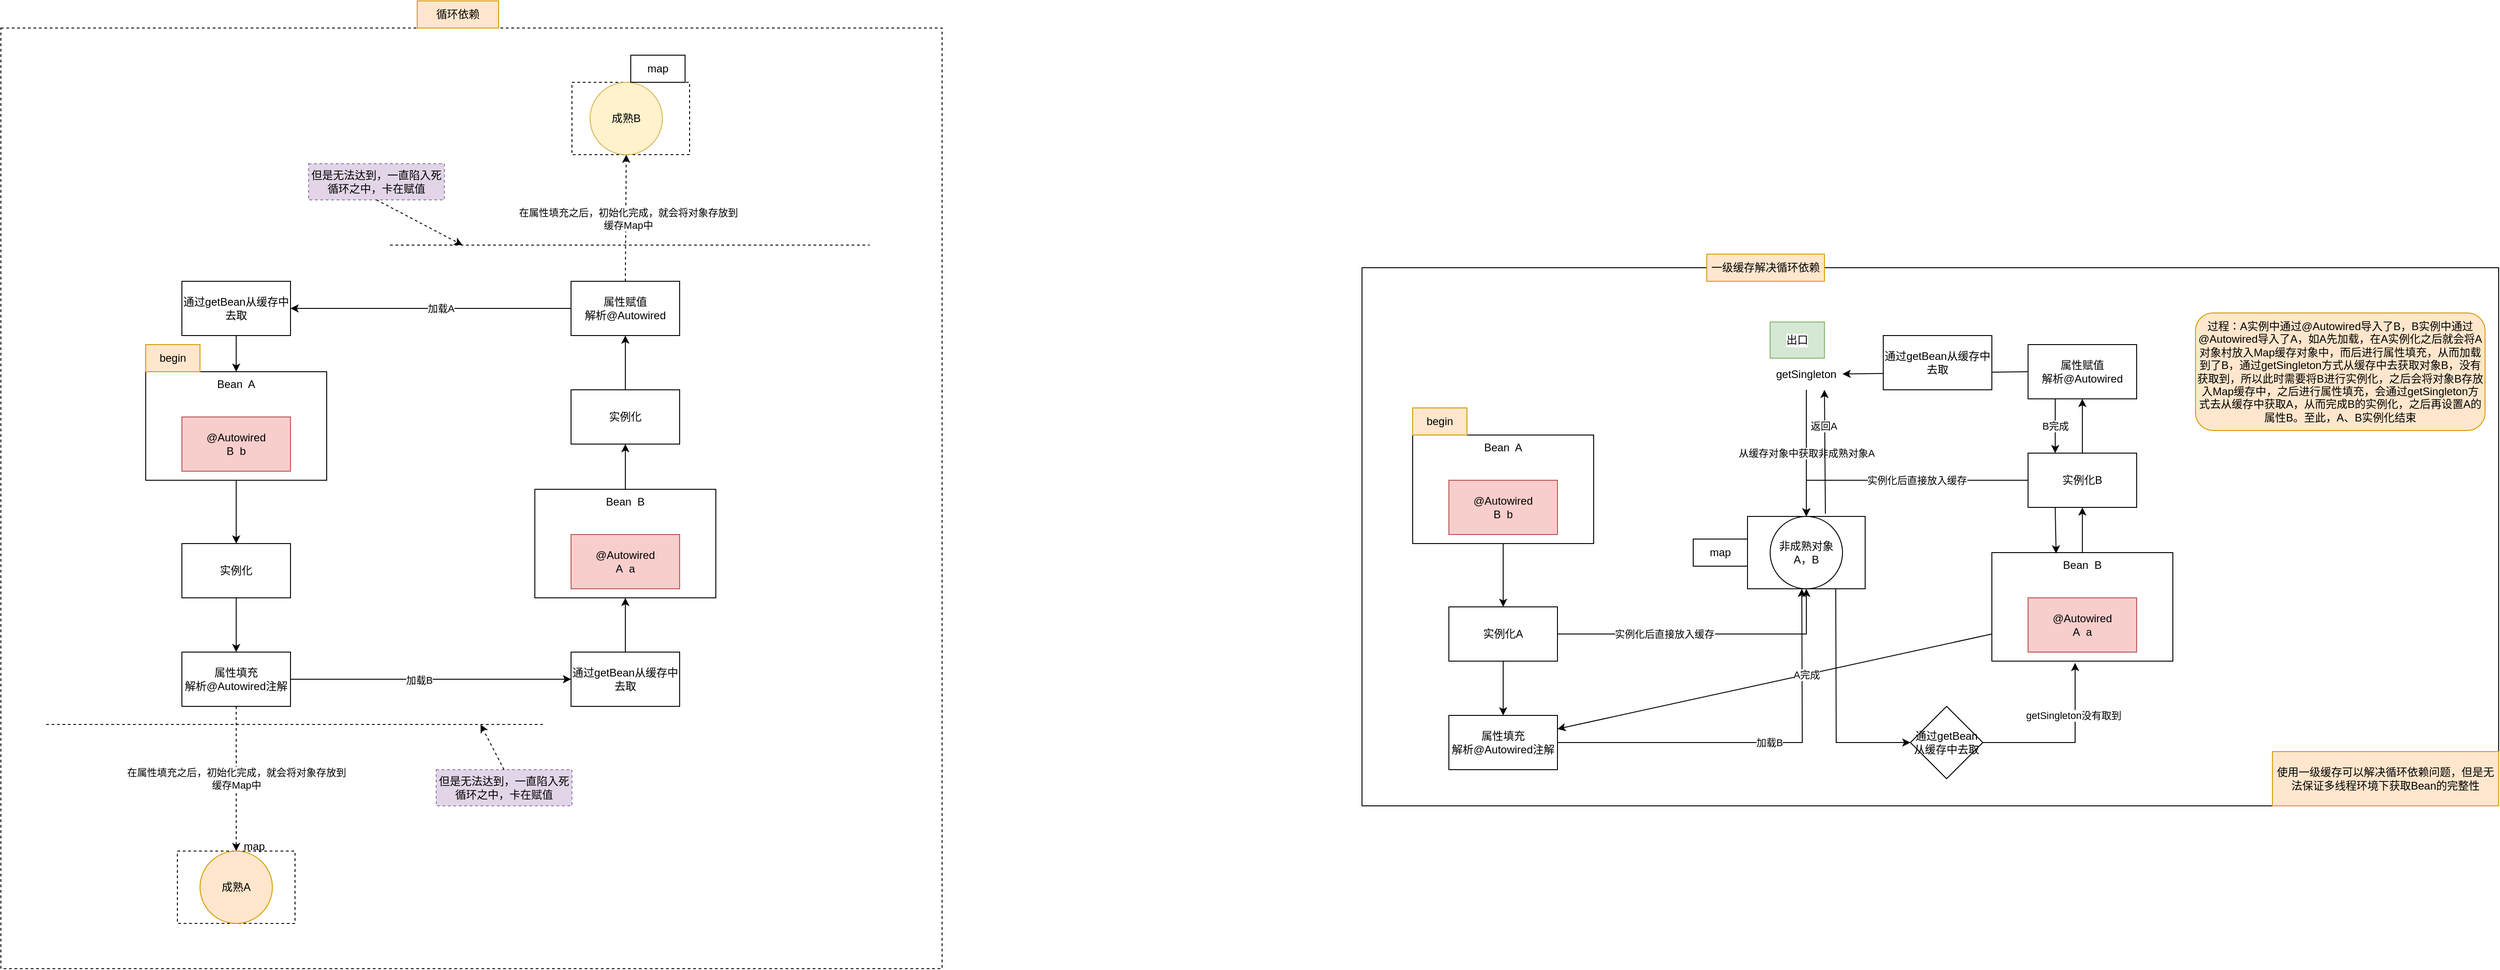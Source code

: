 <mxfile version="15.6.5" type="github">
  <diagram id="7Mt5CVVSelNxjymzTzBY" name="第 1 页">
    <mxGraphModel dx="1201" dy="1844" grid="1" gridSize="10" guides="1" tooltips="1" connect="1" arrows="1" fold="1" page="1" pageScale="1" pageWidth="827" pageHeight="1169" math="0" shadow="0">
      <root>
        <mxCell id="0" />
        <mxCell id="1" parent="0" />
        <mxCell id="L_R_OmYirzBTy0bWvh7I-122" value="" style="rounded=0;whiteSpace=wrap;html=1;glass=0;labelBackgroundColor=default;fontColor=default;strokeColor=default;fillColor=default;verticalAlign=middle;" vertex="1" parent="1">
          <mxGeometry x="1654" y="75" width="1256" height="595" as="geometry" />
        </mxCell>
        <mxCell id="L_R_OmYirzBTy0bWvh7I-49" value="" style="rounded=0;whiteSpace=wrap;html=1;dashed=1;labelBackgroundColor=none;fontColor=default;strokeColor=default;fillColor=default;verticalAlign=middle;" vertex="1" parent="1">
          <mxGeometry x="150" y="-190" width="1040" height="1040" as="geometry" />
        </mxCell>
        <mxCell id="L_R_OmYirzBTy0bWvh7I-1" value="循环依赖" style="text;html=1;strokeColor=#d79b00;fillColor=#ffe6cc;align=center;verticalAlign=middle;whiteSpace=wrap;rounded=0;fontColor=default;" vertex="1" parent="1">
          <mxGeometry x="610" y="-220" width="90" height="30" as="geometry" />
        </mxCell>
        <mxCell id="L_R_OmYirzBTy0bWvh7I-6" value="" style="edgeStyle=orthogonalEdgeStyle;rounded=0;orthogonalLoop=1;jettySize=auto;html=1;fontColor=default;" edge="1" parent="1" source="L_R_OmYirzBTy0bWvh7I-2" target="L_R_OmYirzBTy0bWvh7I-5">
          <mxGeometry relative="1" as="geometry" />
        </mxCell>
        <mxCell id="L_R_OmYirzBTy0bWvh7I-2" value="Bean&amp;nbsp; A" style="rounded=0;whiteSpace=wrap;html=1;fontColor=default;fillColor=default;strokeColor=default;verticalAlign=top;" vertex="1" parent="1">
          <mxGeometry x="310" y="190" width="200" height="120" as="geometry" />
        </mxCell>
        <mxCell id="L_R_OmYirzBTy0bWvh7I-3" value="begin" style="text;html=1;strokeColor=#d79b00;fillColor=#ffe6cc;align=center;verticalAlign=middle;whiteSpace=wrap;rounded=0;fontColor=default;" vertex="1" parent="1">
          <mxGeometry x="310" y="160" width="60" height="30" as="geometry" />
        </mxCell>
        <mxCell id="L_R_OmYirzBTy0bWvh7I-4" value="@Autowired&lt;br&gt;B&amp;nbsp; b" style="rounded=0;whiteSpace=wrap;html=1;strokeColor=#b85450;fillColor=#f8cecc;fontColor=default;" vertex="1" parent="1">
          <mxGeometry x="350" y="240" width="120" height="60" as="geometry" />
        </mxCell>
        <mxCell id="L_R_OmYirzBTy0bWvh7I-8" value="" style="edgeStyle=orthogonalEdgeStyle;rounded=0;orthogonalLoop=1;jettySize=auto;html=1;fontColor=default;" edge="1" parent="1" source="L_R_OmYirzBTy0bWvh7I-5" target="L_R_OmYirzBTy0bWvh7I-7">
          <mxGeometry relative="1" as="geometry" />
        </mxCell>
        <mxCell id="L_R_OmYirzBTy0bWvh7I-5" value="实例化" style="whiteSpace=wrap;html=1;rounded=0;verticalAlign=middle;fillColor=default;strokeColor=default;fontColor=default;" vertex="1" parent="1">
          <mxGeometry x="350" y="380" width="120" height="60" as="geometry" />
        </mxCell>
        <mxCell id="L_R_OmYirzBTy0bWvh7I-10" value="" style="edgeStyle=orthogonalEdgeStyle;rounded=0;orthogonalLoop=1;jettySize=auto;html=1;fontColor=default;strokeColor=default;labelBackgroundColor=default;" edge="1" parent="1" source="L_R_OmYirzBTy0bWvh7I-7" target="L_R_OmYirzBTy0bWvh7I-9">
          <mxGeometry relative="1" as="geometry" />
        </mxCell>
        <mxCell id="L_R_OmYirzBTy0bWvh7I-11" value="加载B" style="edgeLabel;html=1;align=center;verticalAlign=middle;resizable=0;points=[];fontColor=default;" vertex="1" connectable="0" parent="L_R_OmYirzBTy0bWvh7I-10">
          <mxGeometry x="-0.084" y="-1" relative="1" as="geometry">
            <mxPoint as="offset" />
          </mxGeometry>
        </mxCell>
        <mxCell id="L_R_OmYirzBTy0bWvh7I-7" value="属性填充&lt;br&gt;解析@Autowired注解" style="whiteSpace=wrap;html=1;rounded=0;fillColor=default;strokeColor=default;fontColor=default;" vertex="1" parent="1">
          <mxGeometry x="350" y="500" width="120" height="60" as="geometry" />
        </mxCell>
        <mxCell id="L_R_OmYirzBTy0bWvh7I-9" value="通过getBean从缓存中去取" style="whiteSpace=wrap;html=1;rounded=0;fillColor=default;strokeColor=default;fontColor=default;" vertex="1" parent="1">
          <mxGeometry x="780" y="500" width="120" height="60" as="geometry" />
        </mxCell>
        <mxCell id="L_R_OmYirzBTy0bWvh7I-16" value="" style="edgeStyle=orthogonalEdgeStyle;rounded=0;orthogonalLoop=1;jettySize=auto;html=1;labelBackgroundColor=default;fontColor=default;strokeColor=default;" edge="1" parent="1" source="L_R_OmYirzBTy0bWvh7I-12" target="L_R_OmYirzBTy0bWvh7I-15">
          <mxGeometry relative="1" as="geometry" />
        </mxCell>
        <mxCell id="L_R_OmYirzBTy0bWvh7I-12" value="Bean&amp;nbsp; B" style="rounded=0;whiteSpace=wrap;html=1;fontColor=default;fillColor=default;strokeColor=default;verticalAlign=top;" vertex="1" parent="1">
          <mxGeometry x="740" y="320" width="200" height="120" as="geometry" />
        </mxCell>
        <mxCell id="L_R_OmYirzBTy0bWvh7I-13" value="@Autowired&lt;br&gt;A&amp;nbsp; a" style="rounded=0;whiteSpace=wrap;html=1;strokeColor=#b85450;fillColor=#f8cecc;fontColor=default;" vertex="1" parent="1">
          <mxGeometry x="780" y="370" width="120" height="60" as="geometry" />
        </mxCell>
        <mxCell id="L_R_OmYirzBTy0bWvh7I-14" value="" style="endArrow=classic;html=1;rounded=0;labelBackgroundColor=default;fontColor=default;strokeColor=default;entryX=0.5;entryY=1;entryDx=0;entryDy=0;exitX=0.5;exitY=0;exitDx=0;exitDy=0;" edge="1" parent="1" source="L_R_OmYirzBTy0bWvh7I-9" target="L_R_OmYirzBTy0bWvh7I-12">
          <mxGeometry width="50" height="50" relative="1" as="geometry">
            <mxPoint x="1040" y="540" as="sourcePoint" />
            <mxPoint x="1090" y="490" as="targetPoint" />
          </mxGeometry>
        </mxCell>
        <mxCell id="L_R_OmYirzBTy0bWvh7I-18" value="" style="edgeStyle=orthogonalEdgeStyle;rounded=0;orthogonalLoop=1;jettySize=auto;html=1;labelBackgroundColor=default;fontColor=default;strokeColor=default;" edge="1" parent="1" source="L_R_OmYirzBTy0bWvh7I-15" target="L_R_OmYirzBTy0bWvh7I-17">
          <mxGeometry relative="1" as="geometry" />
        </mxCell>
        <mxCell id="L_R_OmYirzBTy0bWvh7I-15" value="实例化" style="whiteSpace=wrap;html=1;rounded=0;verticalAlign=middle;fillColor=default;strokeColor=default;fontColor=default;" vertex="1" parent="1">
          <mxGeometry x="780" y="210" width="120" height="60" as="geometry" />
        </mxCell>
        <mxCell id="L_R_OmYirzBTy0bWvh7I-20" value="" style="edgeStyle=orthogonalEdgeStyle;rounded=0;orthogonalLoop=1;jettySize=auto;html=1;labelBackgroundColor=default;fontColor=default;strokeColor=default;" edge="1" parent="1" source="L_R_OmYirzBTy0bWvh7I-17" target="L_R_OmYirzBTy0bWvh7I-19">
          <mxGeometry relative="1" as="geometry" />
        </mxCell>
        <mxCell id="L_R_OmYirzBTy0bWvh7I-21" value="加载A" style="edgeLabel;html=1;align=center;verticalAlign=middle;resizable=0;points=[];fontColor=default;" vertex="1" connectable="0" parent="L_R_OmYirzBTy0bWvh7I-20">
          <mxGeometry x="-0.071" relative="1" as="geometry">
            <mxPoint as="offset" />
          </mxGeometry>
        </mxCell>
        <mxCell id="L_R_OmYirzBTy0bWvh7I-17" value="属性赋值&lt;br&gt;解析@Autowired" style="whiteSpace=wrap;html=1;rounded=0;fillColor=default;strokeColor=default;fontColor=default;" vertex="1" parent="1">
          <mxGeometry x="780" y="90" width="120" height="60" as="geometry" />
        </mxCell>
        <mxCell id="L_R_OmYirzBTy0bWvh7I-19" value="通过getBean从缓存中去取" style="whiteSpace=wrap;html=1;rounded=0;fillColor=default;strokeColor=default;fontColor=default;" vertex="1" parent="1">
          <mxGeometry x="350" y="90" width="120" height="60" as="geometry" />
        </mxCell>
        <mxCell id="L_R_OmYirzBTy0bWvh7I-22" value="" style="endArrow=classic;html=1;rounded=0;labelBackgroundColor=default;fontColor=default;strokeColor=default;entryX=0.5;entryY=0;entryDx=0;entryDy=0;exitX=0.5;exitY=1;exitDx=0;exitDy=0;" edge="1" parent="1" source="L_R_OmYirzBTy0bWvh7I-19" target="L_R_OmYirzBTy0bWvh7I-2">
          <mxGeometry width="50" height="50" relative="1" as="geometry">
            <mxPoint x="600" y="260" as="sourcePoint" />
            <mxPoint x="650" y="210" as="targetPoint" />
          </mxGeometry>
        </mxCell>
        <mxCell id="L_R_OmYirzBTy0bWvh7I-23" value="" style="whiteSpace=wrap;html=1;rounded=0;fillColor=default;strokeColor=default;fontColor=default;dashed=1;" vertex="1" parent="1">
          <mxGeometry x="345" y="720" width="130" height="80" as="geometry" />
        </mxCell>
        <mxCell id="L_R_OmYirzBTy0bWvh7I-29" value="&lt;span&gt;成熟A&lt;/span&gt;" style="ellipse;whiteSpace=wrap;html=1;aspect=fixed;strokeColor=#d79b00;fillColor=#ffe6cc;verticalAlign=middle;fontColor=default;" vertex="1" parent="1">
          <mxGeometry x="370" y="720" width="80" height="80" as="geometry" />
        </mxCell>
        <mxCell id="L_R_OmYirzBTy0bWvh7I-30" value="map" style="text;html=1;strokeColor=none;fillColor=none;align=center;verticalAlign=middle;whiteSpace=wrap;rounded=0;fontColor=default;" vertex="1" parent="1">
          <mxGeometry x="400" y="700" width="60" height="30" as="geometry" />
        </mxCell>
        <mxCell id="L_R_OmYirzBTy0bWvh7I-31" value="" style="endArrow=classic;html=1;rounded=0;labelBackgroundColor=default;fontColor=default;strokeColor=default;exitX=0.5;exitY=1;exitDx=0;exitDy=0;dashed=1;" edge="1" parent="1" source="L_R_OmYirzBTy0bWvh7I-7">
          <mxGeometry width="50" height="50" relative="1" as="geometry">
            <mxPoint x="480" y="650" as="sourcePoint" />
            <mxPoint x="410" y="720" as="targetPoint" />
          </mxGeometry>
        </mxCell>
        <mxCell id="L_R_OmYirzBTy0bWvh7I-32" value="在属性填充之后，初始化完成，就会将对象存放到&lt;br&gt;缓存Map中" style="edgeLabel;html=1;align=center;verticalAlign=middle;resizable=0;points=[];fontColor=default;" vertex="1" connectable="0" parent="L_R_OmYirzBTy0bWvh7I-31">
          <mxGeometry x="-0.163" relative="1" as="geometry">
            <mxPoint y="13" as="offset" />
          </mxGeometry>
        </mxCell>
        <mxCell id="L_R_OmYirzBTy0bWvh7I-38" value="" style="whiteSpace=wrap;html=1;rounded=0;fillColor=default;strokeColor=default;fontColor=default;dashed=1;" vertex="1" parent="1">
          <mxGeometry x="781" y="-130" width="130" height="80" as="geometry" />
        </mxCell>
        <mxCell id="L_R_OmYirzBTy0bWvh7I-39" value="&lt;span&gt;成熟B&lt;/span&gt;" style="ellipse;whiteSpace=wrap;html=1;aspect=fixed;strokeColor=#d6b656;fillColor=#fff2cc;verticalAlign=middle;fontColor=default;" vertex="1" parent="1">
          <mxGeometry x="801" y="-130" width="80" height="80" as="geometry" />
        </mxCell>
        <mxCell id="L_R_OmYirzBTy0bWvh7I-40" value="map" style="text;html=1;strokeColor=default;fillColor=default;align=center;verticalAlign=middle;whiteSpace=wrap;rounded=0;fontColor=default;" vertex="1" parent="1">
          <mxGeometry x="846" y="-160" width="60" height="30" as="geometry" />
        </mxCell>
        <mxCell id="L_R_OmYirzBTy0bWvh7I-41" value="" style="endArrow=classic;html=1;rounded=0;labelBackgroundColor=default;fontColor=default;strokeColor=default;exitX=0.5;exitY=0;exitDx=0;exitDy=0;dashed=1;fillColor=default;entryX=0.5;entryY=1;entryDx=0;entryDy=0;" edge="1" parent="1" source="L_R_OmYirzBTy0bWvh7I-17" target="L_R_OmYirzBTy0bWvh7I-39">
          <mxGeometry width="50" height="50" relative="1" as="geometry">
            <mxPoint x="825" y="-290" as="sourcePoint" />
            <mxPoint x="970" as="targetPoint" />
          </mxGeometry>
        </mxCell>
        <mxCell id="L_R_OmYirzBTy0bWvh7I-42" value="在属性填充之后，初始化完成，就会将对象存放到&lt;br&gt;缓存Map中" style="edgeLabel;html=1;align=center;verticalAlign=middle;resizable=0;points=[];fontColor=default;labelBackgroundColor=default;" vertex="1" connectable="0" parent="L_R_OmYirzBTy0bWvh7I-41">
          <mxGeometry x="-0.163" relative="1" as="geometry">
            <mxPoint x="2" y="-11" as="offset" />
          </mxGeometry>
        </mxCell>
        <mxCell id="L_R_OmYirzBTy0bWvh7I-43" value="" style="endArrow=none;dashed=1;html=1;rounded=0;labelBackgroundColor=default;fontColor=default;strokeColor=default;fillColor=default;" edge="1" parent="1">
          <mxGeometry width="50" height="50" relative="1" as="geometry">
            <mxPoint x="200" y="580" as="sourcePoint" />
            <mxPoint x="750" y="580" as="targetPoint" />
          </mxGeometry>
        </mxCell>
        <mxCell id="L_R_OmYirzBTy0bWvh7I-44" value="" style="endArrow=none;dashed=1;html=1;rounded=0;labelBackgroundColor=default;fontColor=default;strokeColor=default;fillColor=default;" edge="1" parent="1">
          <mxGeometry width="50" height="50" relative="1" as="geometry">
            <mxPoint x="580" y="50" as="sourcePoint" />
            <mxPoint x="1110" y="50" as="targetPoint" />
          </mxGeometry>
        </mxCell>
        <mxCell id="L_R_OmYirzBTy0bWvh7I-45" value="但是无法达到，一直陷入死循环之中，卡在赋值" style="text;html=1;strokeColor=#9673a6;fillColor=#e1d5e7;align=center;verticalAlign=middle;whiteSpace=wrap;rounded=0;dashed=1;labelBackgroundColor=none;fontColor=default;" vertex="1" parent="1">
          <mxGeometry x="631" y="630" width="150" height="40" as="geometry" />
        </mxCell>
        <mxCell id="L_R_OmYirzBTy0bWvh7I-46" value="" style="endArrow=classic;html=1;rounded=0;dashed=1;labelBackgroundColor=default;fontColor=default;strokeColor=default;fillColor=default;exitX=0.5;exitY=0;exitDx=0;exitDy=0;" edge="1" parent="1" source="L_R_OmYirzBTy0bWvh7I-45">
          <mxGeometry width="50" height="50" relative="1" as="geometry">
            <mxPoint x="630" y="630" as="sourcePoint" />
            <mxPoint x="680" y="580" as="targetPoint" />
          </mxGeometry>
        </mxCell>
        <mxCell id="L_R_OmYirzBTy0bWvh7I-47" value="但是无法达到，一直陷入死循环之中，卡在赋值" style="text;html=1;strokeColor=#9673a6;fillColor=#e1d5e7;align=center;verticalAlign=middle;whiteSpace=wrap;rounded=0;dashed=1;labelBackgroundColor=none;fontColor=default;" vertex="1" parent="1">
          <mxGeometry x="490" y="-40" width="150" height="40" as="geometry" />
        </mxCell>
        <mxCell id="L_R_OmYirzBTy0bWvh7I-48" value="" style="endArrow=classic;html=1;rounded=0;dashed=1;labelBackgroundColor=default;fontColor=default;strokeColor=default;fillColor=default;exitX=0.5;exitY=1;exitDx=0;exitDy=0;" edge="1" parent="1" source="L_R_OmYirzBTy0bWvh7I-47">
          <mxGeometry width="50" height="50" relative="1" as="geometry">
            <mxPoint x="489" y="-40" as="sourcePoint" />
            <mxPoint x="660" y="50" as="targetPoint" />
          </mxGeometry>
        </mxCell>
        <mxCell id="L_R_OmYirzBTy0bWvh7I-51" value="一级缓存解决循环依赖" style="text;html=1;strokeColor=#d79b00;fillColor=#ffe6cc;align=center;verticalAlign=middle;whiteSpace=wrap;rounded=0;fontColor=default;" vertex="1" parent="1">
          <mxGeometry x="2035" y="60" width="130" height="30" as="geometry" />
        </mxCell>
        <mxCell id="L_R_OmYirzBTy0bWvh7I-52" value="" style="edgeStyle=orthogonalEdgeStyle;rounded=0;orthogonalLoop=1;jettySize=auto;html=1;fontColor=default;" edge="1" parent="1" source="L_R_OmYirzBTy0bWvh7I-53" target="L_R_OmYirzBTy0bWvh7I-57">
          <mxGeometry relative="1" as="geometry" />
        </mxCell>
        <mxCell id="L_R_OmYirzBTy0bWvh7I-53" value="Bean&amp;nbsp; A" style="rounded=0;whiteSpace=wrap;html=1;fontColor=default;fillColor=default;strokeColor=default;verticalAlign=top;" vertex="1" parent="1">
          <mxGeometry x="1710" y="260" width="200" height="120" as="geometry" />
        </mxCell>
        <mxCell id="L_R_OmYirzBTy0bWvh7I-54" value="begin" style="text;html=1;strokeColor=#d79b00;fillColor=#ffe6cc;align=center;verticalAlign=middle;whiteSpace=wrap;rounded=0;fontColor=default;" vertex="1" parent="1">
          <mxGeometry x="1710" y="230" width="60" height="30" as="geometry" />
        </mxCell>
        <mxCell id="L_R_OmYirzBTy0bWvh7I-55" value="@Autowired&lt;br&gt;B&amp;nbsp; b" style="rounded=0;whiteSpace=wrap;html=1;strokeColor=#b85450;fillColor=#f8cecc;fontColor=default;" vertex="1" parent="1">
          <mxGeometry x="1750" y="310" width="120" height="60" as="geometry" />
        </mxCell>
        <mxCell id="L_R_OmYirzBTy0bWvh7I-56" value="" style="edgeStyle=orthogonalEdgeStyle;rounded=0;orthogonalLoop=1;jettySize=auto;html=1;fontColor=default;" edge="1" parent="1" source="L_R_OmYirzBTy0bWvh7I-57" target="L_R_OmYirzBTy0bWvh7I-60">
          <mxGeometry relative="1" as="geometry" />
        </mxCell>
        <mxCell id="L_R_OmYirzBTy0bWvh7I-57" value="实例化A" style="whiteSpace=wrap;html=1;rounded=0;verticalAlign=middle;fillColor=default;strokeColor=default;fontColor=default;" vertex="1" parent="1">
          <mxGeometry x="1750" y="450" width="120" height="60" as="geometry" />
        </mxCell>
        <mxCell id="L_R_OmYirzBTy0bWvh7I-58" value="" style="edgeStyle=orthogonalEdgeStyle;rounded=0;orthogonalLoop=1;jettySize=auto;html=1;fontColor=default;strokeColor=default;labelBackgroundColor=default;" edge="1" parent="1" source="L_R_OmYirzBTy0bWvh7I-60">
          <mxGeometry relative="1" as="geometry">
            <mxPoint x="2140" y="430" as="targetPoint" />
          </mxGeometry>
        </mxCell>
        <mxCell id="L_R_OmYirzBTy0bWvh7I-59" value="加载B" style="edgeLabel;html=1;align=center;verticalAlign=middle;resizable=0;points=[];fontColor=default;labelBackgroundColor=default;" vertex="1" connectable="0" parent="L_R_OmYirzBTy0bWvh7I-58">
          <mxGeometry x="-0.084" y="-1" relative="1" as="geometry">
            <mxPoint x="32" y="-1" as="offset" />
          </mxGeometry>
        </mxCell>
        <mxCell id="L_R_OmYirzBTy0bWvh7I-60" value="属性填充&lt;br&gt;解析@Autowired注解" style="whiteSpace=wrap;html=1;rounded=0;fillColor=default;strokeColor=default;fontColor=default;" vertex="1" parent="1">
          <mxGeometry x="1750" y="570" width="120" height="60" as="geometry" />
        </mxCell>
        <mxCell id="L_R_OmYirzBTy0bWvh7I-62" value="" style="edgeStyle=orthogonalEdgeStyle;rounded=0;orthogonalLoop=1;jettySize=auto;html=1;labelBackgroundColor=default;fontColor=default;strokeColor=default;" edge="1" parent="1" source="L_R_OmYirzBTy0bWvh7I-63" target="L_R_OmYirzBTy0bWvh7I-67">
          <mxGeometry relative="1" as="geometry" />
        </mxCell>
        <mxCell id="L_R_OmYirzBTy0bWvh7I-63" value="Bean&amp;nbsp; B" style="rounded=0;whiteSpace=wrap;html=1;fontColor=default;fillColor=default;strokeColor=default;verticalAlign=top;" vertex="1" parent="1">
          <mxGeometry x="2350" y="390" width="200" height="120" as="geometry" />
        </mxCell>
        <mxCell id="L_R_OmYirzBTy0bWvh7I-64" value="@Autowired&lt;br&gt;A&amp;nbsp; a" style="rounded=0;whiteSpace=wrap;html=1;strokeColor=#b85450;fillColor=#f8cecc;fontColor=default;" vertex="1" parent="1">
          <mxGeometry x="2390" y="440" width="120" height="60" as="geometry" />
        </mxCell>
        <mxCell id="L_R_OmYirzBTy0bWvh7I-66" value="" style="edgeStyle=orthogonalEdgeStyle;rounded=0;orthogonalLoop=1;jettySize=auto;html=1;labelBackgroundColor=default;fontColor=default;strokeColor=default;" edge="1" parent="1" source="L_R_OmYirzBTy0bWvh7I-67" target="L_R_OmYirzBTy0bWvh7I-70">
          <mxGeometry relative="1" as="geometry" />
        </mxCell>
        <mxCell id="L_R_OmYirzBTy0bWvh7I-67" value="实例化B" style="whiteSpace=wrap;html=1;rounded=0;verticalAlign=middle;fillColor=default;strokeColor=default;fontColor=default;" vertex="1" parent="1">
          <mxGeometry x="2390" y="280" width="120" height="60" as="geometry" />
        </mxCell>
        <mxCell id="L_R_OmYirzBTy0bWvh7I-70" value="属性赋值&lt;br&gt;解析@Autowired" style="whiteSpace=wrap;html=1;rounded=0;fillColor=default;strokeColor=default;fontColor=default;" vertex="1" parent="1">
          <mxGeometry x="2390" y="160" width="120" height="60" as="geometry" />
        </mxCell>
        <mxCell id="L_R_OmYirzBTy0bWvh7I-73" value="" style="whiteSpace=wrap;html=1;rounded=0;fillColor=default;strokeColor=default;fontColor=default;" vertex="1" parent="1">
          <mxGeometry x="2080" y="350" width="130" height="80" as="geometry" />
        </mxCell>
        <mxCell id="L_R_OmYirzBTy0bWvh7I-74" value="&lt;span&gt;非成熟对象&lt;br&gt;A，B&lt;br&gt;&lt;/span&gt;" style="ellipse;whiteSpace=wrap;html=1;aspect=fixed;strokeColor=default;fillColor=default;verticalAlign=middle;fontColor=default;" vertex="1" parent="1">
          <mxGeometry x="2105" y="350" width="80" height="80" as="geometry" />
        </mxCell>
        <mxCell id="L_R_OmYirzBTy0bWvh7I-75" value="map" style="text;html=1;strokeColor=default;fillColor=default;align=center;verticalAlign=middle;whiteSpace=wrap;rounded=0;fontColor=default;" vertex="1" parent="1">
          <mxGeometry x="2020" y="375" width="60" height="30" as="geometry" />
        </mxCell>
        <mxCell id="L_R_OmYirzBTy0bWvh7I-91" value="" style="endArrow=classic;html=1;rounded=0;labelBackgroundColor=default;fontColor=default;strokeColor=default;fillColor=default;exitX=1;exitY=0.5;exitDx=0;exitDy=0;entryX=0.5;entryY=1;entryDx=0;entryDy=0;" edge="1" parent="1" source="L_R_OmYirzBTy0bWvh7I-57" target="L_R_OmYirzBTy0bWvh7I-74">
          <mxGeometry width="50" height="50" relative="1" as="geometry">
            <mxPoint x="2120" y="500" as="sourcePoint" />
            <mxPoint x="2170" y="450" as="targetPoint" />
            <Array as="points">
              <mxPoint x="2145" y="480" />
            </Array>
          </mxGeometry>
        </mxCell>
        <mxCell id="L_R_OmYirzBTy0bWvh7I-92" value="实例化后直接放入缓存" style="edgeLabel;html=1;align=center;verticalAlign=middle;resizable=0;points=[];fontColor=default;" vertex="1" connectable="0" parent="L_R_OmYirzBTy0bWvh7I-91">
          <mxGeometry x="-0.274" relative="1" as="geometry">
            <mxPoint as="offset" />
          </mxGeometry>
        </mxCell>
        <mxCell id="L_R_OmYirzBTy0bWvh7I-93" value="" style="endArrow=classic;html=1;rounded=0;labelBackgroundColor=default;fontColor=default;strokeColor=default;fillColor=default;exitX=0;exitY=0.5;exitDx=0;exitDy=0;entryX=0.5;entryY=0;entryDx=0;entryDy=0;" edge="1" parent="1" source="L_R_OmYirzBTy0bWvh7I-67" target="L_R_OmYirzBTy0bWvh7I-74">
          <mxGeometry width="50" height="50" relative="1" as="geometry">
            <mxPoint x="2180" y="280" as="sourcePoint" />
            <mxPoint x="2230" y="230" as="targetPoint" />
            <Array as="points">
              <mxPoint x="2145" y="310" />
            </Array>
          </mxGeometry>
        </mxCell>
        <mxCell id="L_R_OmYirzBTy0bWvh7I-94" value="实例化后直接放入缓存" style="edgeLabel;html=1;align=center;verticalAlign=middle;resizable=0;points=[];fontColor=default;" vertex="1" connectable="0" parent="L_R_OmYirzBTy0bWvh7I-93">
          <mxGeometry x="-0.137" relative="1" as="geometry">
            <mxPoint as="offset" />
          </mxGeometry>
        </mxCell>
        <mxCell id="L_R_OmYirzBTy0bWvh7I-96" value="" style="endArrow=classic;html=1;rounded=0;labelBackgroundColor=default;fontColor=default;strokeColor=default;fillColor=default;exitX=0;exitY=0.5;exitDx=0;exitDy=0;entryX=1;entryY=0.5;entryDx=0;entryDy=0;" edge="1" parent="1" source="L_R_OmYirzBTy0bWvh7I-70" target="L_R_OmYirzBTy0bWvh7I-98">
          <mxGeometry width="50" height="50" relative="1" as="geometry">
            <mxPoint x="2180" y="210" as="sourcePoint" />
            <mxPoint x="2180" y="190" as="targetPoint" />
          </mxGeometry>
        </mxCell>
        <mxCell id="L_R_OmYirzBTy0bWvh7I-98" value="getSingleton" style="text;html=1;strokeColor=none;fillColor=none;align=center;verticalAlign=middle;whiteSpace=wrap;rounded=0;dashed=1;labelBackgroundColor=default;fontColor=default;" vertex="1" parent="1">
          <mxGeometry x="2105" y="175" width="80" height="35" as="geometry" />
        </mxCell>
        <mxCell id="L_R_OmYirzBTy0bWvh7I-99" value="出口" style="text;html=1;strokeColor=#82b366;fillColor=#d5e8d4;align=center;verticalAlign=middle;whiteSpace=wrap;rounded=0;labelBackgroundColor=default;fontColor=default;" vertex="1" parent="1">
          <mxGeometry x="2105" y="135" width="60" height="40" as="geometry" />
        </mxCell>
        <mxCell id="L_R_OmYirzBTy0bWvh7I-100" value="从缓存对象中获取非成熟对象A" style="endArrow=classic;html=1;rounded=0;labelBackgroundColor=default;fontColor=default;strokeColor=default;fillColor=default;entryX=0.5;entryY=0;entryDx=0;entryDy=0;" edge="1" parent="1" target="L_R_OmYirzBTy0bWvh7I-74">
          <mxGeometry width="50" height="50" relative="1" as="geometry">
            <mxPoint x="2145" y="210" as="sourcePoint" />
            <mxPoint x="2070" y="240" as="targetPoint" />
          </mxGeometry>
        </mxCell>
        <mxCell id="L_R_OmYirzBTy0bWvh7I-105" value="B完成" style="endArrow=classic;html=1;rounded=0;labelBackgroundColor=default;fontColor=default;strokeColor=default;fillColor=default;entryX=0.25;entryY=0;entryDx=0;entryDy=0;exitX=0.25;exitY=1;exitDx=0;exitDy=0;" edge="1" parent="1" source="L_R_OmYirzBTy0bWvh7I-70" target="L_R_OmYirzBTy0bWvh7I-67">
          <mxGeometry width="50" height="50" relative="1" as="geometry">
            <mxPoint x="2310" y="270" as="sourcePoint" />
            <mxPoint x="2360" y="220" as="targetPoint" />
          </mxGeometry>
        </mxCell>
        <mxCell id="L_R_OmYirzBTy0bWvh7I-106" value="" style="endArrow=classic;html=1;rounded=0;labelBackgroundColor=default;fontColor=default;strokeColor=default;fillColor=default;entryX=0.355;entryY=0.008;entryDx=0;entryDy=0;entryPerimeter=0;exitX=0.25;exitY=1;exitDx=0;exitDy=0;" edge="1" parent="1" source="L_R_OmYirzBTy0bWvh7I-67" target="L_R_OmYirzBTy0bWvh7I-63">
          <mxGeometry width="50" height="50" relative="1" as="geometry">
            <mxPoint x="2290" y="400" as="sourcePoint" />
            <mxPoint x="2340" y="350" as="targetPoint" />
          </mxGeometry>
        </mxCell>
        <mxCell id="L_R_OmYirzBTy0bWvh7I-107" value="" style="endArrow=classic;html=1;rounded=0;labelBackgroundColor=default;fontColor=default;strokeColor=default;fillColor=default;entryX=1;entryY=0.25;entryDx=0;entryDy=0;exitX=0;exitY=0.75;exitDx=0;exitDy=0;" edge="1" parent="1" source="L_R_OmYirzBTy0bWvh7I-63" target="L_R_OmYirzBTy0bWvh7I-60">
          <mxGeometry width="50" height="50" relative="1" as="geometry">
            <mxPoint x="2140" y="570" as="sourcePoint" />
            <mxPoint x="2190" y="520" as="targetPoint" />
          </mxGeometry>
        </mxCell>
        <mxCell id="L_R_OmYirzBTy0bWvh7I-108" value="A完成" style="edgeLabel;html=1;align=center;verticalAlign=middle;resizable=0;points=[];fontColor=default;" vertex="1" connectable="0" parent="L_R_OmYirzBTy0bWvh7I-107">
          <mxGeometry x="-0.146" relative="1" as="geometry">
            <mxPoint as="offset" />
          </mxGeometry>
        </mxCell>
        <mxCell id="L_R_OmYirzBTy0bWvh7I-110" value="过程：A实例中通过@Autowired导入了B，B实例中通过@Autowired导入了A，如A先加载，在A实例化之后就会将A对象村放入Map缓存对象中，而后进行属性填充，从而加载到了B，通过getSingleton方式从缓存中去获取对象B，没有获取到，所以此时需要将B进行实例化，之后会将对象B存放入Map缓存中，之后进行属性填充，会通过getSingleton方式去从缓存中获取A，从而完成B的实例化，之后再设置A的属性B。至此，A、B实例化结束" style="text;html=1;align=center;verticalAlign=middle;whiteSpace=wrap;rounded=1;labelBackgroundColor=none;fillColor=#ffe6cc;strokeColor=#d79b00;fontColor=default;glass=0;" vertex="1" parent="1">
          <mxGeometry x="2575" y="125" width="320" height="130" as="geometry" />
        </mxCell>
        <mxCell id="L_R_OmYirzBTy0bWvh7I-71" value="通过getBean从缓存中去取" style="whiteSpace=wrap;html=1;rounded=0;fillColor=default;strokeColor=default;fontColor=default;" vertex="1" parent="1">
          <mxGeometry x="2230" y="150" width="120" height="60" as="geometry" />
        </mxCell>
        <mxCell id="L_R_OmYirzBTy0bWvh7I-115" value="" style="endArrow=classic;html=1;rounded=0;labelBackgroundColor=default;fontColor=default;strokeColor=default;fillColor=default;exitX=0.75;exitY=1;exitDx=0;exitDy=0;entryX=0;entryY=0.5;entryDx=0;entryDy=0;" edge="1" parent="1" source="L_R_OmYirzBTy0bWvh7I-73" target="L_R_OmYirzBTy0bWvh7I-116">
          <mxGeometry width="50" height="50" relative="1" as="geometry">
            <mxPoint x="2180" y="599.5" as="sourcePoint" />
            <mxPoint x="2300" y="599.5" as="targetPoint" />
            <Array as="points">
              <mxPoint x="2178" y="600" />
            </Array>
          </mxGeometry>
        </mxCell>
        <mxCell id="L_R_OmYirzBTy0bWvh7I-116" value="&lt;span style=&quot;font-family: &amp;quot;helvetica&amp;quot;&quot;&gt;通过getBean从缓存中去取&lt;/span&gt;" style="rhombus;whiteSpace=wrap;html=1;rounded=0;glass=0;labelBackgroundColor=none;fontColor=default;strokeColor=default;fillColor=default;verticalAlign=middle;" vertex="1" parent="1">
          <mxGeometry x="2260" y="560" width="80" height="80" as="geometry" />
        </mxCell>
        <mxCell id="L_R_OmYirzBTy0bWvh7I-117" value="" style="endArrow=classic;html=1;rounded=0;labelBackgroundColor=default;fontColor=default;strokeColor=default;fillColor=default;exitX=1;exitY=0.5;exitDx=0;exitDy=0;entryX=0.46;entryY=1.017;entryDx=0;entryDy=0;entryPerimeter=0;" edge="1" parent="1" source="L_R_OmYirzBTy0bWvh7I-116" target="L_R_OmYirzBTy0bWvh7I-63">
          <mxGeometry width="50" height="50" relative="1" as="geometry">
            <mxPoint x="2400" y="630" as="sourcePoint" />
            <mxPoint x="2440" y="600" as="targetPoint" />
            <Array as="points">
              <mxPoint x="2442" y="600" />
            </Array>
          </mxGeometry>
        </mxCell>
        <mxCell id="L_R_OmYirzBTy0bWvh7I-118" value="getSingleton没有取到" style="edgeLabel;html=1;align=center;verticalAlign=middle;resizable=0;points=[];fontColor=default;labelBackgroundColor=default;" vertex="1" connectable="0" parent="L_R_OmYirzBTy0bWvh7I-117">
          <mxGeometry x="-0.337" y="-1" relative="1" as="geometry">
            <mxPoint x="37" y="-31" as="offset" />
          </mxGeometry>
        </mxCell>
        <mxCell id="L_R_OmYirzBTy0bWvh7I-120" value="" style="endArrow=classic;html=1;rounded=0;labelBackgroundColor=default;fontColor=default;strokeColor=default;fillColor=default;entryX=0.75;entryY=1;entryDx=0;entryDy=0;exitX=0.662;exitY=-0.037;exitDx=0;exitDy=0;exitPerimeter=0;" edge="1" parent="1" source="L_R_OmYirzBTy0bWvh7I-73" target="L_R_OmYirzBTy0bWvh7I-98">
          <mxGeometry width="50" height="50" relative="1" as="geometry">
            <mxPoint x="2170" y="310" as="sourcePoint" />
            <mxPoint x="2220" y="260" as="targetPoint" />
          </mxGeometry>
        </mxCell>
        <mxCell id="L_R_OmYirzBTy0bWvh7I-121" value="返回A" style="edgeLabel;html=1;align=center;verticalAlign=middle;resizable=0;points=[];fontColor=default;" vertex="1" connectable="0" parent="L_R_OmYirzBTy0bWvh7I-120">
          <mxGeometry x="0.416" y="2" relative="1" as="geometry">
            <mxPoint as="offset" />
          </mxGeometry>
        </mxCell>
        <mxCell id="L_R_OmYirzBTy0bWvh7I-123" value="使用一级缓存可以解决循环依赖问题，但是无法保证多线程环境下获取Bean的完整性" style="rounded=0;whiteSpace=wrap;html=1;glass=0;labelBackgroundColor=none;strokeColor=#d79b00;fillColor=#ffe6cc;verticalAlign=middle;fontColor=default;" vertex="1" parent="1">
          <mxGeometry x="2660" y="610" width="250" height="60" as="geometry" />
        </mxCell>
      </root>
    </mxGraphModel>
  </diagram>
</mxfile>
